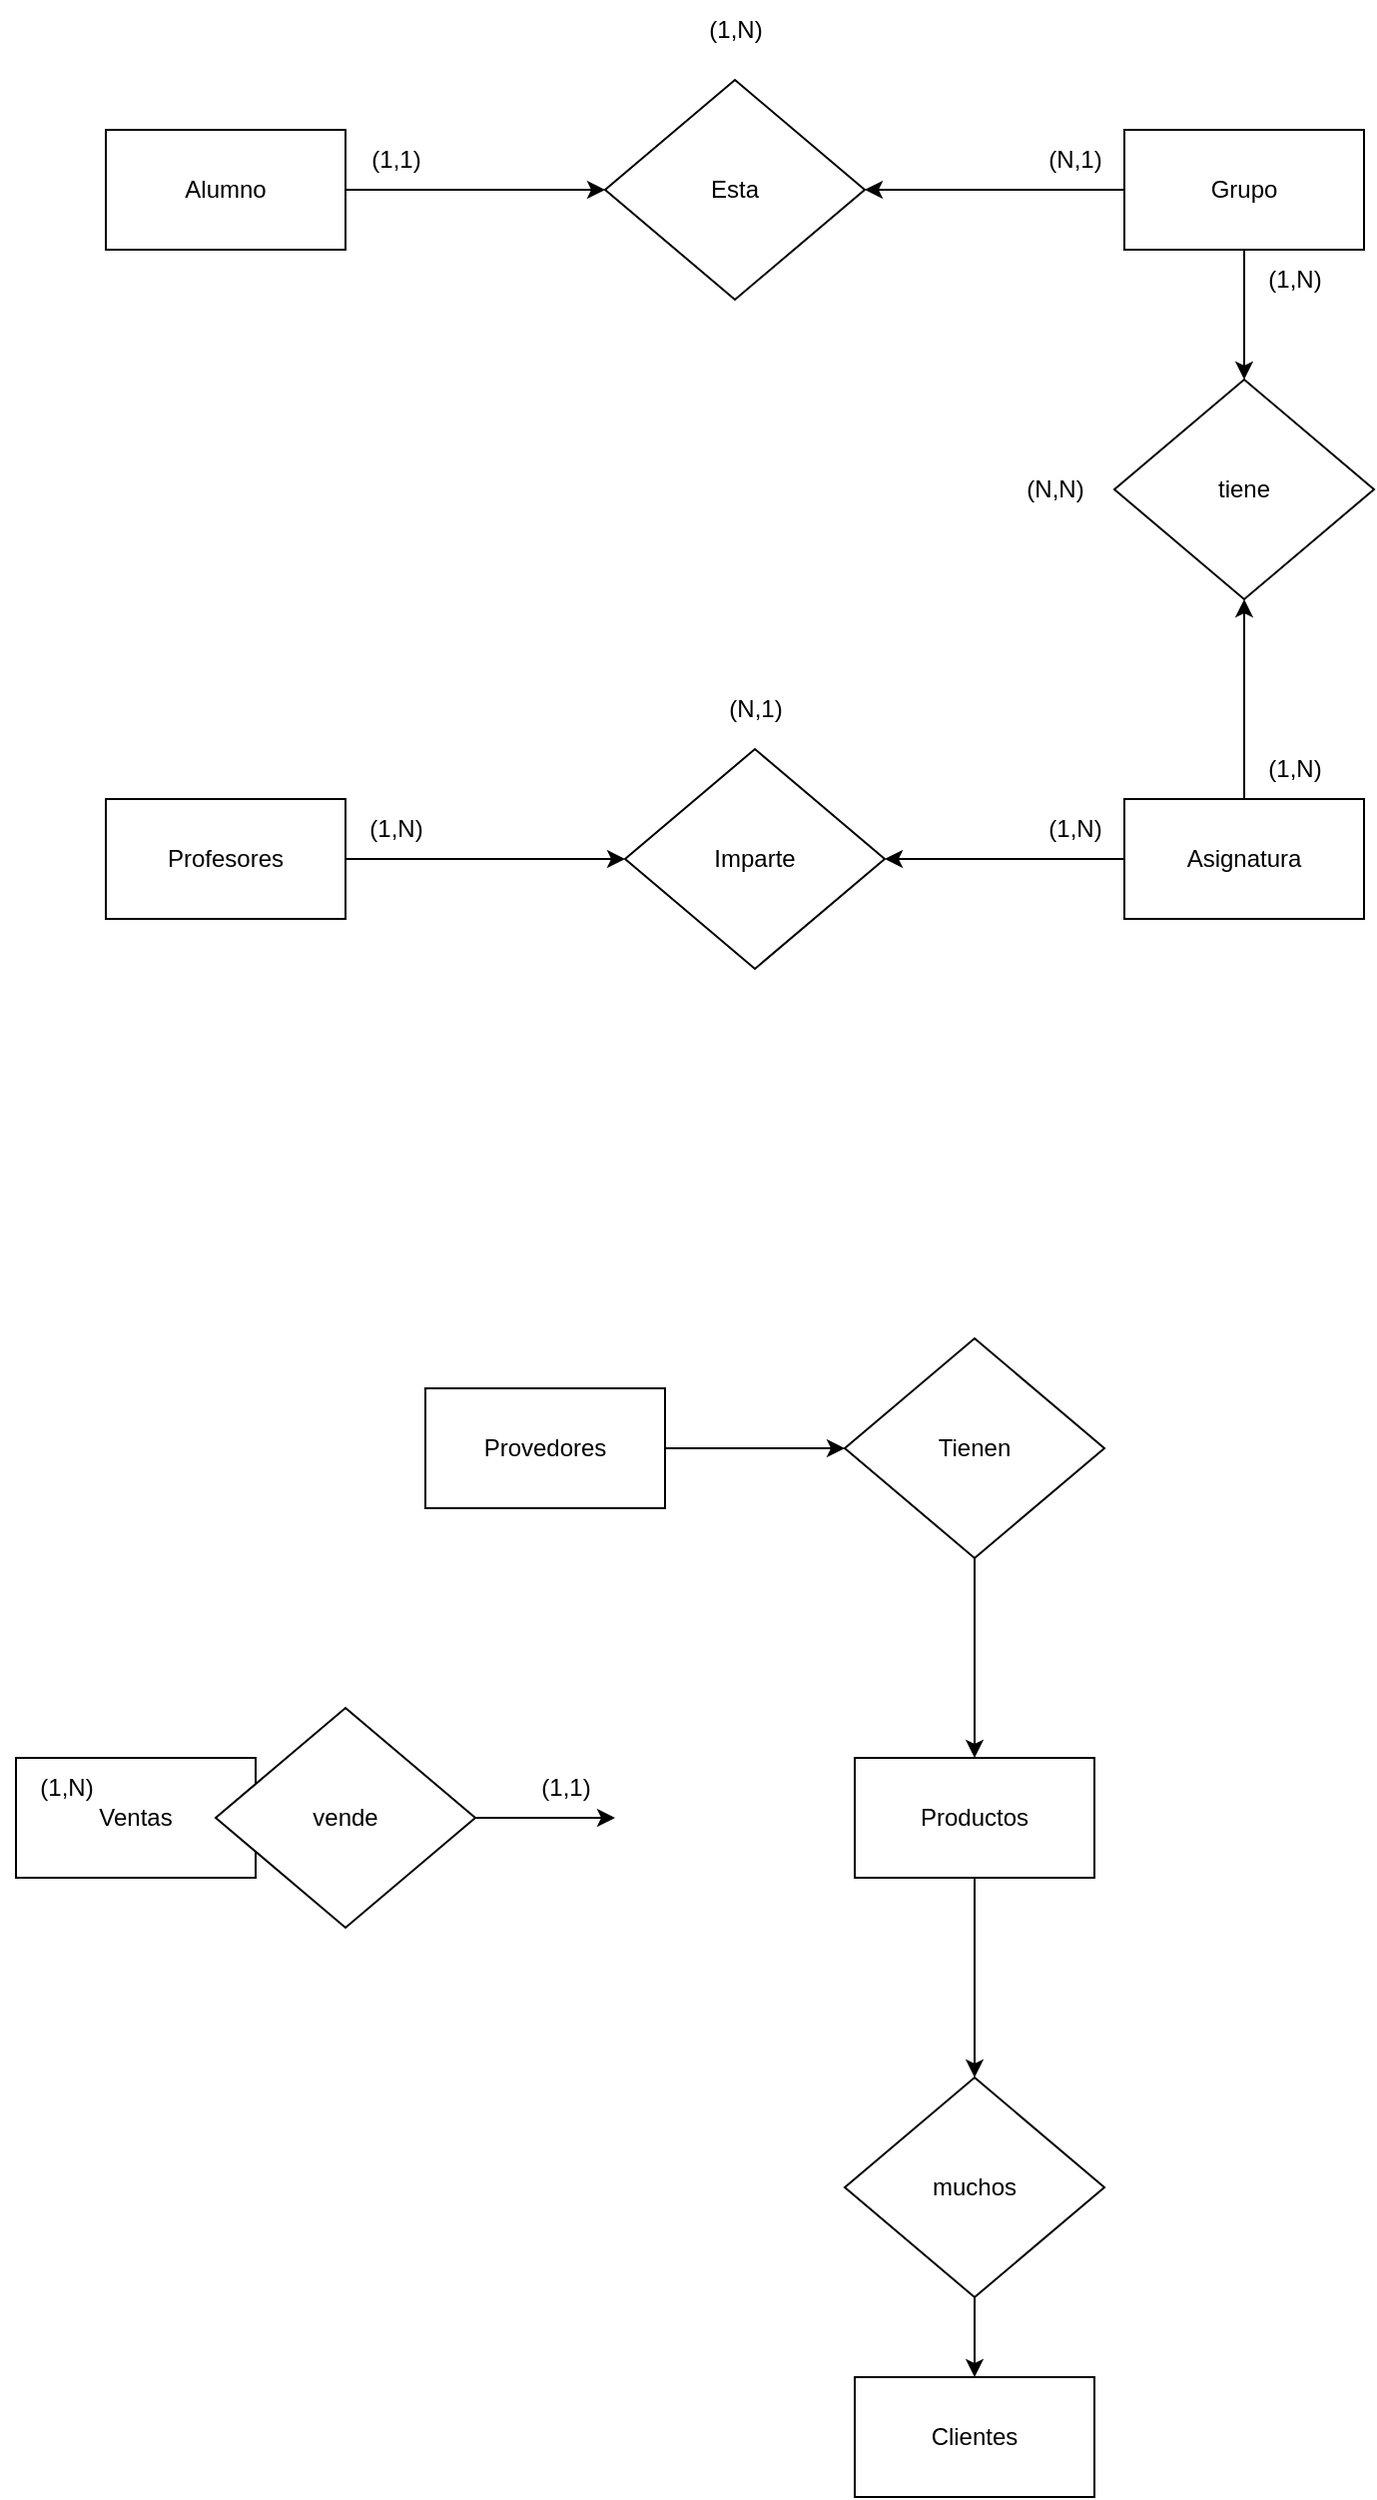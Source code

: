 <mxfile version="21.3.7" type="github">
  <diagram id="R2lEEEUBdFMjLlhIrx00" name="Page-1">
    <mxGraphModel dx="1026" dy="660" grid="1" gridSize="10" guides="1" tooltips="1" connect="1" arrows="1" fold="1" page="1" pageScale="1" pageWidth="850" pageHeight="1100" math="0" shadow="0" extFonts="Permanent Marker^https://fonts.googleapis.com/css?family=Permanent+Marker">
      <root>
        <mxCell id="0" />
        <mxCell id="1" parent="0" />
        <mxCell id="IFmZpICPySEc9MfB0TAw-6" value="" style="edgeStyle=orthogonalEdgeStyle;rounded=0;orthogonalLoop=1;jettySize=auto;html=1;" edge="1" parent="1" source="IFmZpICPySEc9MfB0TAw-1" target="IFmZpICPySEc9MfB0TAw-2">
          <mxGeometry relative="1" as="geometry" />
        </mxCell>
        <mxCell id="IFmZpICPySEc9MfB0TAw-1" value="Alumno" style="rounded=0;whiteSpace=wrap;html=1;" vertex="1" parent="1">
          <mxGeometry x="160" y="135" width="120" height="60" as="geometry" />
        </mxCell>
        <mxCell id="IFmZpICPySEc9MfB0TAw-2" value="Esta" style="rhombus;whiteSpace=wrap;html=1;" vertex="1" parent="1">
          <mxGeometry x="410" y="110" width="130" height="110" as="geometry" />
        </mxCell>
        <mxCell id="IFmZpICPySEc9MfB0TAw-7" value="" style="edgeStyle=orthogonalEdgeStyle;rounded=0;orthogonalLoop=1;jettySize=auto;html=1;" edge="1" parent="1" source="IFmZpICPySEc9MfB0TAw-3" target="IFmZpICPySEc9MfB0TAw-2">
          <mxGeometry relative="1" as="geometry" />
        </mxCell>
        <mxCell id="IFmZpICPySEc9MfB0TAw-13" value="" style="edgeStyle=orthogonalEdgeStyle;rounded=0;orthogonalLoop=1;jettySize=auto;html=1;" edge="1" parent="1" source="IFmZpICPySEc9MfB0TAw-3" target="IFmZpICPySEc9MfB0TAw-12">
          <mxGeometry relative="1" as="geometry" />
        </mxCell>
        <mxCell id="IFmZpICPySEc9MfB0TAw-3" value="Grupo" style="rounded=0;whiteSpace=wrap;html=1;" vertex="1" parent="1">
          <mxGeometry x="670" y="135" width="120" height="60" as="geometry" />
        </mxCell>
        <mxCell id="IFmZpICPySEc9MfB0TAw-14" value="" style="edgeStyle=orthogonalEdgeStyle;rounded=0;orthogonalLoop=1;jettySize=auto;html=1;" edge="1" parent="1" source="IFmZpICPySEc9MfB0TAw-4" target="IFmZpICPySEc9MfB0TAw-12">
          <mxGeometry relative="1" as="geometry" />
        </mxCell>
        <mxCell id="IFmZpICPySEc9MfB0TAw-18" value="" style="edgeStyle=orthogonalEdgeStyle;rounded=0;orthogonalLoop=1;jettySize=auto;html=1;" edge="1" parent="1" source="IFmZpICPySEc9MfB0TAw-4" target="IFmZpICPySEc9MfB0TAw-17">
          <mxGeometry relative="1" as="geometry" />
        </mxCell>
        <mxCell id="IFmZpICPySEc9MfB0TAw-4" value="Asignatura" style="rounded=0;whiteSpace=wrap;html=1;" vertex="1" parent="1">
          <mxGeometry x="670" y="470" width="120" height="60" as="geometry" />
        </mxCell>
        <mxCell id="IFmZpICPySEc9MfB0TAw-19" value="" style="edgeStyle=orthogonalEdgeStyle;rounded=0;orthogonalLoop=1;jettySize=auto;html=1;" edge="1" parent="1" source="IFmZpICPySEc9MfB0TAw-5" target="IFmZpICPySEc9MfB0TAw-17">
          <mxGeometry relative="1" as="geometry" />
        </mxCell>
        <mxCell id="IFmZpICPySEc9MfB0TAw-5" value="Profesores" style="rounded=0;whiteSpace=wrap;html=1;" vertex="1" parent="1">
          <mxGeometry x="160" y="470" width="120" height="60" as="geometry" />
        </mxCell>
        <mxCell id="IFmZpICPySEc9MfB0TAw-8" value="(1,1)" style="text;html=1;align=center;verticalAlign=middle;resizable=0;points=[];autosize=1;strokeColor=none;fillColor=none;" vertex="1" parent="1">
          <mxGeometry x="280" y="135" width="50" height="30" as="geometry" />
        </mxCell>
        <mxCell id="IFmZpICPySEc9MfB0TAw-9" value="(N,1)" style="text;html=1;align=center;verticalAlign=middle;resizable=0;points=[];autosize=1;strokeColor=none;fillColor=none;" vertex="1" parent="1">
          <mxGeometry x="620" y="135" width="50" height="30" as="geometry" />
        </mxCell>
        <mxCell id="IFmZpICPySEc9MfB0TAw-12" value="tiene" style="rhombus;whiteSpace=wrap;html=1;" vertex="1" parent="1">
          <mxGeometry x="665" y="260" width="130" height="110" as="geometry" />
        </mxCell>
        <mxCell id="IFmZpICPySEc9MfB0TAw-15" value="(1,N)" style="text;html=1;align=center;verticalAlign=middle;resizable=0;points=[];autosize=1;strokeColor=none;fillColor=none;" vertex="1" parent="1">
          <mxGeometry x="730" y="195" width="50" height="30" as="geometry" />
        </mxCell>
        <mxCell id="IFmZpICPySEc9MfB0TAw-16" value="(1,N)" style="text;html=1;align=center;verticalAlign=middle;resizable=0;points=[];autosize=1;strokeColor=none;fillColor=none;" vertex="1" parent="1">
          <mxGeometry x="730" y="440" width="50" height="30" as="geometry" />
        </mxCell>
        <mxCell id="IFmZpICPySEc9MfB0TAw-17" value="Imparte" style="rhombus;whiteSpace=wrap;html=1;" vertex="1" parent="1">
          <mxGeometry x="420" y="445" width="130" height="110" as="geometry" />
        </mxCell>
        <mxCell id="IFmZpICPySEc9MfB0TAw-20" value="(1,N)" style="text;html=1;align=center;verticalAlign=middle;resizable=0;points=[];autosize=1;strokeColor=none;fillColor=none;" vertex="1" parent="1">
          <mxGeometry x="280" y="470" width="50" height="30" as="geometry" />
        </mxCell>
        <mxCell id="IFmZpICPySEc9MfB0TAw-21" value="(1,N)" style="text;html=1;align=center;verticalAlign=middle;resizable=0;points=[];autosize=1;strokeColor=none;fillColor=none;" vertex="1" parent="1">
          <mxGeometry x="620" y="470" width="50" height="30" as="geometry" />
        </mxCell>
        <mxCell id="IFmZpICPySEc9MfB0TAw-37" value="" style="edgeStyle=orthogonalEdgeStyle;rounded=0;orthogonalLoop=1;jettySize=auto;html=1;" edge="1" parent="1" source="IFmZpICPySEc9MfB0TAw-22" target="IFmZpICPySEc9MfB0TAw-31">
          <mxGeometry relative="1" as="geometry" />
        </mxCell>
        <mxCell id="IFmZpICPySEc9MfB0TAw-22" value="Productos" style="rounded=0;whiteSpace=wrap;html=1;" vertex="1" parent="1">
          <mxGeometry x="535" y="950" width="120" height="60" as="geometry" />
        </mxCell>
        <mxCell id="IFmZpICPySEc9MfB0TAw-23" value="Clientes" style="rounded=0;whiteSpace=wrap;html=1;" vertex="1" parent="1">
          <mxGeometry x="535" y="1260" width="120" height="60" as="geometry" />
        </mxCell>
        <mxCell id="IFmZpICPySEc9MfB0TAw-43" value="" style="edgeStyle=orthogonalEdgeStyle;rounded=0;orthogonalLoop=1;jettySize=auto;html=1;" edge="1" parent="1" source="IFmZpICPySEc9MfB0TAw-24" target="IFmZpICPySEc9MfB0TAw-40">
          <mxGeometry relative="1" as="geometry" />
        </mxCell>
        <mxCell id="IFmZpICPySEc9MfB0TAw-24" value="Provedores" style="rounded=0;whiteSpace=wrap;html=1;" vertex="1" parent="1">
          <mxGeometry x="320" y="765" width="120" height="60" as="geometry" />
        </mxCell>
        <mxCell id="IFmZpICPySEc9MfB0TAw-26" value="(1,N)" style="text;html=1;align=center;verticalAlign=middle;resizable=0;points=[];autosize=1;strokeColor=none;fillColor=none;" vertex="1" parent="1">
          <mxGeometry x="450" y="70" width="50" height="30" as="geometry" />
        </mxCell>
        <mxCell id="IFmZpICPySEc9MfB0TAw-27" value="(N,N)" style="text;html=1;align=center;verticalAlign=middle;resizable=0;points=[];autosize=1;strokeColor=none;fillColor=none;" vertex="1" parent="1">
          <mxGeometry x="610" y="300" width="50" height="30" as="geometry" />
        </mxCell>
        <mxCell id="IFmZpICPySEc9MfB0TAw-28" value="(N,1)" style="text;html=1;align=center;verticalAlign=middle;resizable=0;points=[];autosize=1;strokeColor=none;fillColor=none;" vertex="1" parent="1">
          <mxGeometry x="460" y="410" width="50" height="30" as="geometry" />
        </mxCell>
        <mxCell id="IFmZpICPySEc9MfB0TAw-33" value="" style="edgeStyle=orthogonalEdgeStyle;rounded=0;orthogonalLoop=1;jettySize=auto;html=1;" edge="1" parent="1" target="IFmZpICPySEc9MfB0TAw-30">
          <mxGeometry relative="1" as="geometry">
            <mxPoint x="115" y="980" as="sourcePoint" />
          </mxGeometry>
        </mxCell>
        <mxCell id="IFmZpICPySEc9MfB0TAw-29" value="Ventas" style="rounded=0;whiteSpace=wrap;html=1;" vertex="1" parent="1">
          <mxGeometry x="115" y="950" width="120" height="60" as="geometry" />
        </mxCell>
        <mxCell id="IFmZpICPySEc9MfB0TAw-34" value="" style="edgeStyle=orthogonalEdgeStyle;rounded=0;orthogonalLoop=1;jettySize=auto;html=1;" edge="1" parent="1" source="IFmZpICPySEc9MfB0TAw-30">
          <mxGeometry relative="1" as="geometry">
            <mxPoint x="415" y="980" as="targetPoint" />
          </mxGeometry>
        </mxCell>
        <mxCell id="IFmZpICPySEc9MfB0TAw-30" value="vende" style="rhombus;whiteSpace=wrap;html=1;" vertex="1" parent="1">
          <mxGeometry x="215" y="925" width="130" height="110" as="geometry" />
        </mxCell>
        <mxCell id="IFmZpICPySEc9MfB0TAw-38" value="" style="edgeStyle=orthogonalEdgeStyle;rounded=0;orthogonalLoop=1;jettySize=auto;html=1;" edge="1" parent="1" source="IFmZpICPySEc9MfB0TAw-31" target="IFmZpICPySEc9MfB0TAw-23">
          <mxGeometry relative="1" as="geometry" />
        </mxCell>
        <mxCell id="IFmZpICPySEc9MfB0TAw-31" value="muchos" style="rhombus;whiteSpace=wrap;html=1;" vertex="1" parent="1">
          <mxGeometry x="530" y="1110" width="130" height="110" as="geometry" />
        </mxCell>
        <mxCell id="IFmZpICPySEc9MfB0TAw-35" value="(1,N)" style="text;html=1;align=center;verticalAlign=middle;resizable=0;points=[];autosize=1;strokeColor=none;fillColor=none;" vertex="1" parent="1">
          <mxGeometry x="115" y="950" width="50" height="30" as="geometry" />
        </mxCell>
        <mxCell id="IFmZpICPySEc9MfB0TAw-36" value="(1,1)" style="text;html=1;align=center;verticalAlign=middle;resizable=0;points=[];autosize=1;strokeColor=none;fillColor=none;" vertex="1" parent="1">
          <mxGeometry x="365" y="950" width="50" height="30" as="geometry" />
        </mxCell>
        <mxCell id="IFmZpICPySEc9MfB0TAw-45" value="" style="edgeStyle=orthogonalEdgeStyle;rounded=0;orthogonalLoop=1;jettySize=auto;html=1;" edge="1" parent="1" source="IFmZpICPySEc9MfB0TAw-40" target="IFmZpICPySEc9MfB0TAw-22">
          <mxGeometry relative="1" as="geometry" />
        </mxCell>
        <mxCell id="IFmZpICPySEc9MfB0TAw-40" value="Tienen" style="rhombus;whiteSpace=wrap;html=1;" vertex="1" parent="1">
          <mxGeometry x="530" y="740" width="130" height="110" as="geometry" />
        </mxCell>
      </root>
    </mxGraphModel>
  </diagram>
</mxfile>
